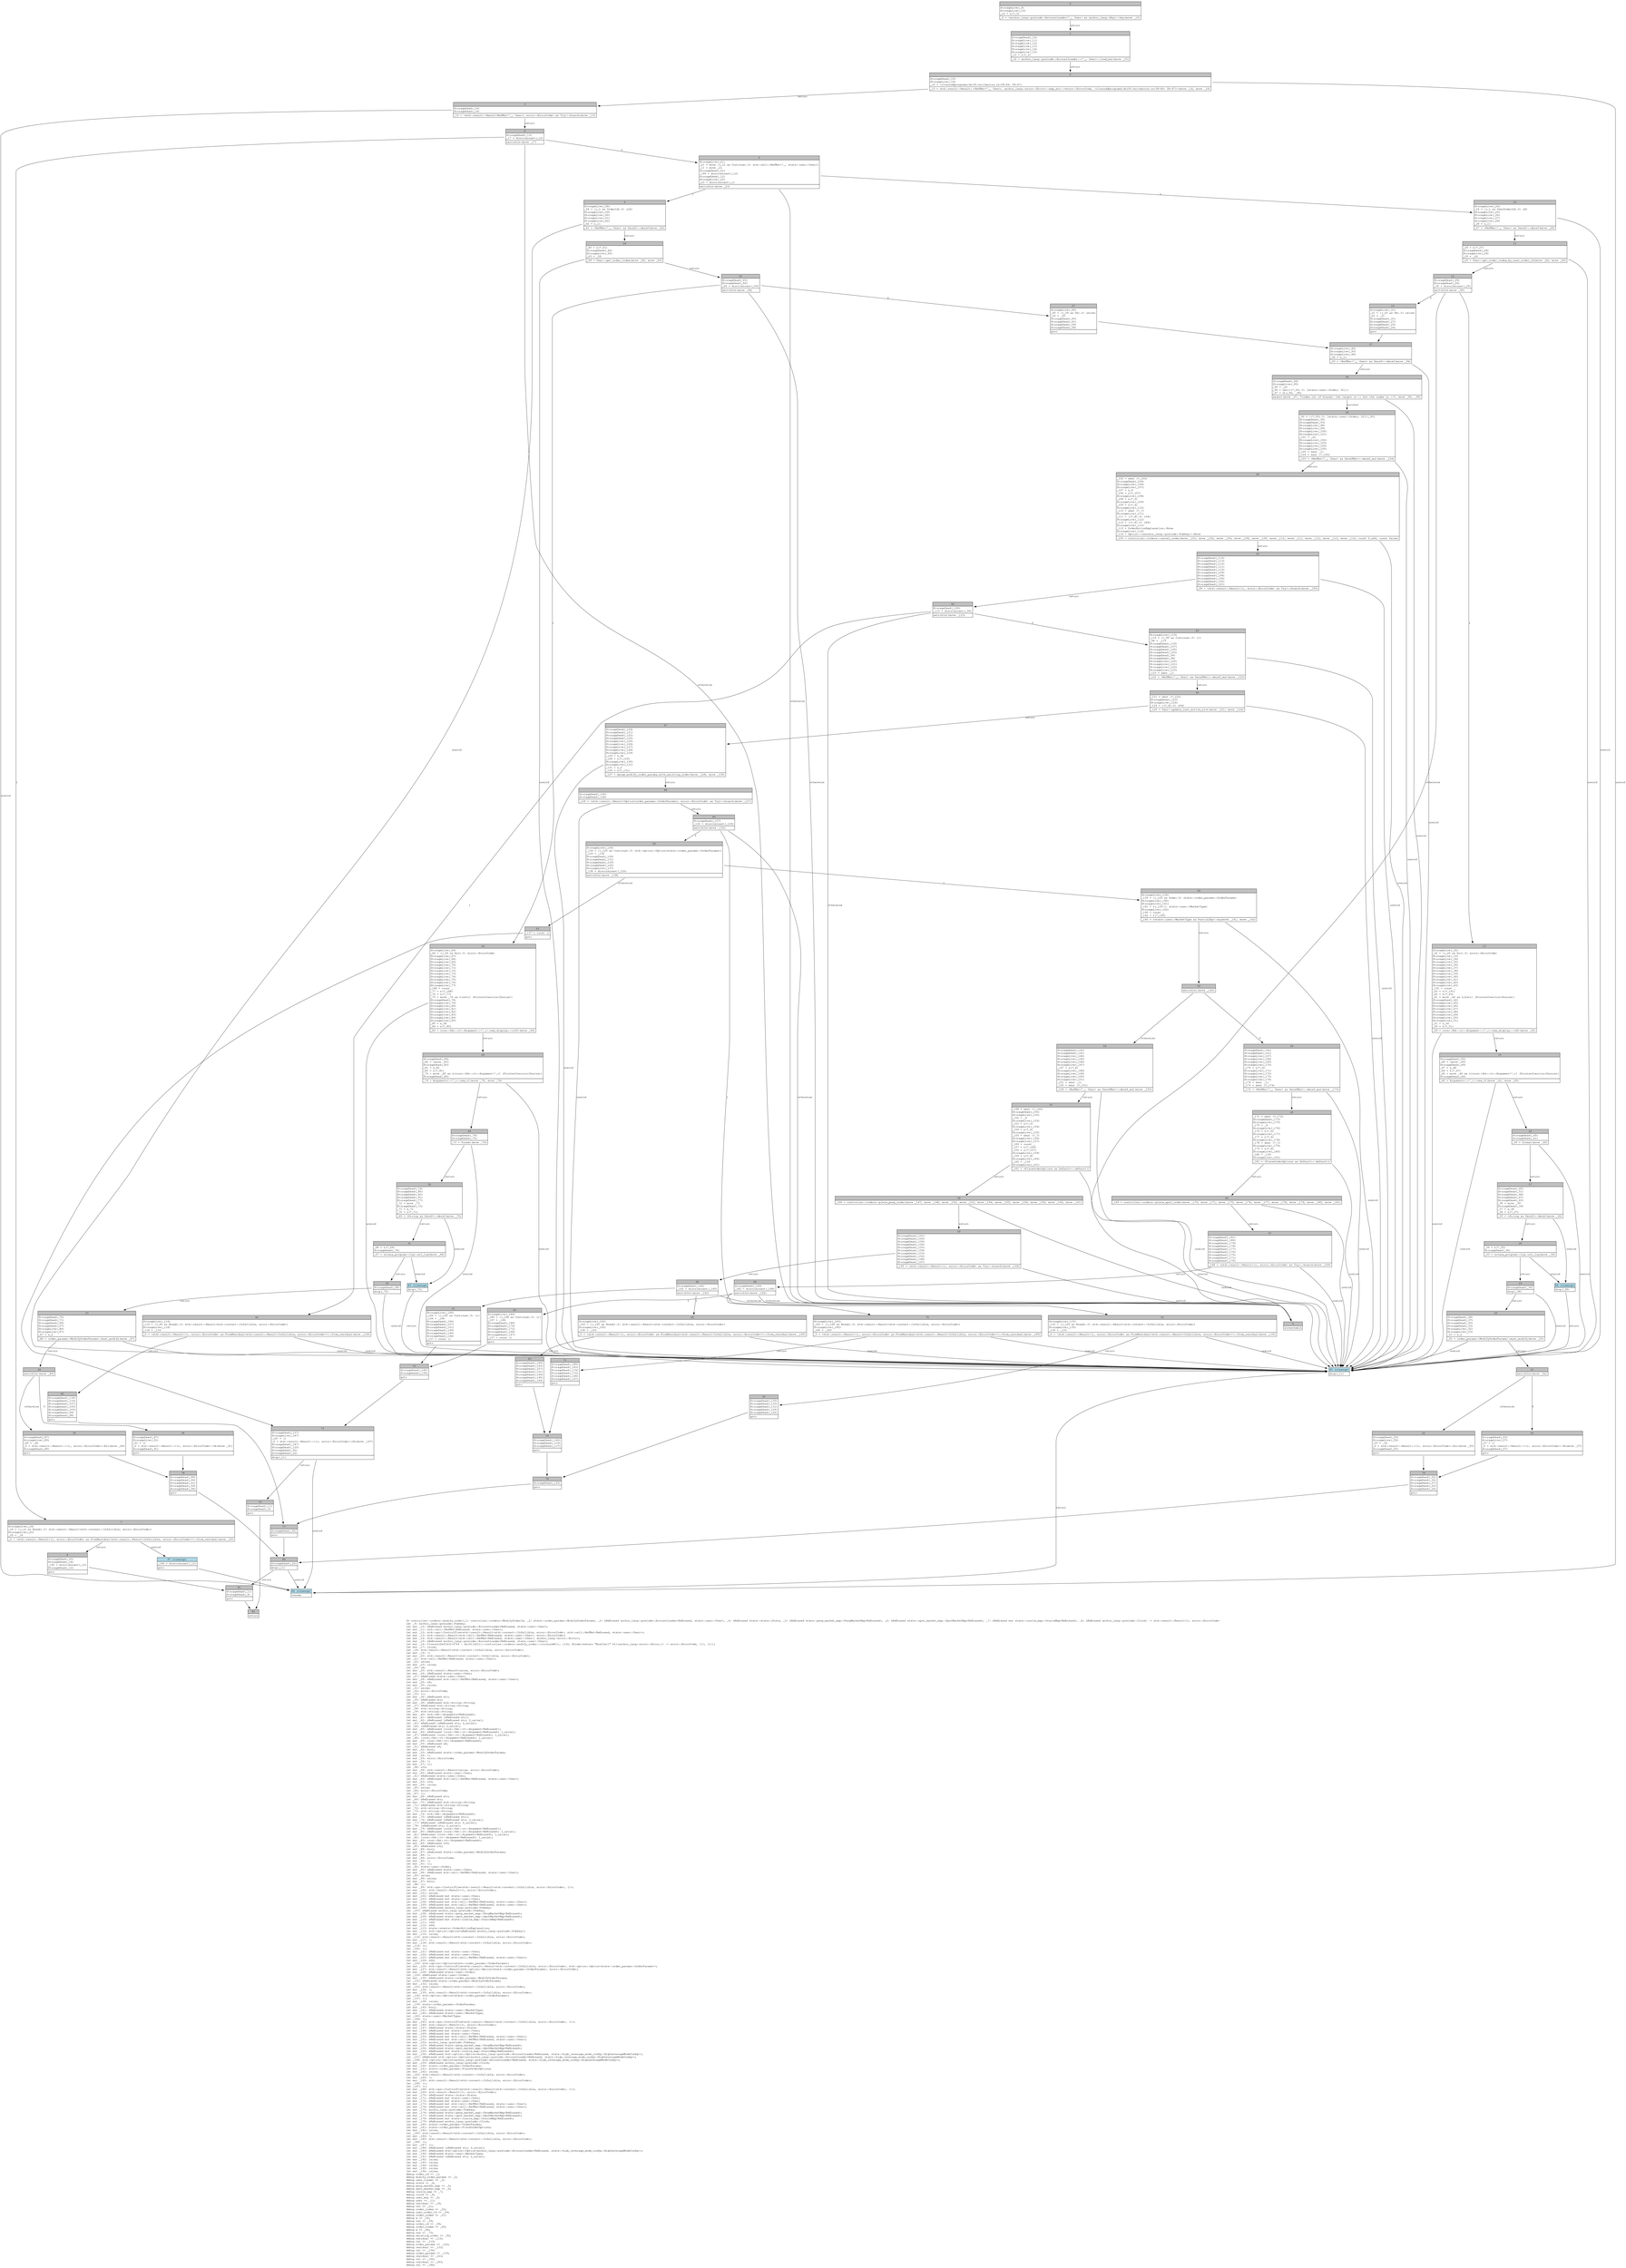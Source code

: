 digraph Mir_0_521 {
    graph [fontname="Courier, monospace"];
    node [fontname="Courier, monospace"];
    edge [fontname="Courier, monospace"];
    label=<fn controller::orders::modify_order(_1: controller::orders::ModifyOrderId, _2: state::order_params::ModifyOrderParams, _3: &amp;ReErased anchor_lang::prelude::AccountLoader&lt;ReErased, state::user::User&gt;, _4: &amp;ReErased state::state::State, _5: &amp;ReErased state::perp_market_map::PerpMarketMap&lt;ReErased&gt;, _6: &amp;ReErased state::spot_market_map::SpotMarketMap&lt;ReErased&gt;, _7: &amp;ReErased mut state::oracle_map::OracleMap&lt;ReErased&gt;, _8: &amp;ReErased anchor_lang::prelude::Clock) -&gt; std::result::Result&lt;(), error::ErrorCode&gt;<br align="left"/>let _9: anchor_lang::prelude::Pubkey;<br align="left"/>let mut _10: &amp;ReErased anchor_lang::prelude::AccountLoader&lt;ReErased, state::user::User&gt;;<br align="left"/>let mut _11: std::cell::RefMut&lt;ReErased, state::user::User&gt;;<br align="left"/>let mut _12: std::ops::ControlFlow&lt;std::result::Result&lt;std::convert::Infallible, error::ErrorCode&gt;, std::cell::RefMut&lt;ReErased, state::user::User&gt;&gt;;<br align="left"/>let mut _13: std::result::Result&lt;std::cell::RefMut&lt;ReErased, state::user::User&gt;, error::ErrorCode&gt;;<br align="left"/>let mut _14: std::result::Result&lt;std::cell::RefMut&lt;ReErased, state::user::User&gt;, anchor_lang::error::Error&gt;;<br align="left"/>let mut _15: &amp;ReErased anchor_lang::prelude::AccountLoader&lt;ReErased, state::user::User&gt;;<br align="left"/>let mut _16: Closure(DefId(0:4704 ~ drift[d311]::controller::orders::modify_order::{closure#0}), [i32, Binder(extern &quot;RustCall&quot; fn((anchor_lang::error::Error,)) -&gt; error::ErrorCode, []), ()]);<br align="left"/>let mut _17: isize;<br align="left"/>let _18: std::result::Result&lt;std::convert::Infallible, error::ErrorCode&gt;;<br align="left"/>let mut _19: !;<br align="left"/>let mut _20: std::result::Result&lt;std::convert::Infallible, error::ErrorCode&gt;;<br align="left"/>let _21: std::cell::RefMut&lt;ReErased, state::user::User&gt;;<br align="left"/>let _22: usize;<br align="left"/>let mut _23: isize;<br align="left"/>let _24: u8;<br align="left"/>let mut _25: std::result::Result&lt;usize, error::ErrorCode&gt;;<br align="left"/>let mut _26: &amp;ReErased state::user::User;<br align="left"/>let _27: &amp;ReErased state::user::User;<br align="left"/>let mut _28: &amp;ReErased std::cell::RefMut&lt;ReErased, state::user::User&gt;;<br align="left"/>let mut _29: u8;<br align="left"/>let mut _30: isize;<br align="left"/>let _31: usize;<br align="left"/>let _32: error::ErrorCode;<br align="left"/>let _33: ();<br align="left"/>let mut _34: &amp;ReErased str;<br align="left"/>let _35: &amp;ReErased str;<br align="left"/>let mut _36: &amp;ReErased std::string::String;<br align="left"/>let _37: &amp;ReErased std::string::String;<br align="left"/>let _38: std::string::String;<br align="left"/>let _39: std::string::String;<br align="left"/>let mut _40: std::fmt::Arguments&lt;ReErased&gt;;<br align="left"/>let mut _41: &amp;ReErased [&amp;ReErased str];<br align="left"/>let mut _42: &amp;ReErased [&amp;ReErased str; 2_usize];<br align="left"/>let _43: &amp;ReErased [&amp;ReErased str; 2_usize];<br align="left"/>let _44: [&amp;ReErased str; 2_usize];<br align="left"/>let mut _45: &amp;ReErased [core::fmt::rt::Argument&lt;ReErased&gt;];<br align="left"/>let mut _46: &amp;ReErased [core::fmt::rt::Argument&lt;ReErased&gt;; 1_usize];<br align="left"/>let _47: &amp;ReErased [core::fmt::rt::Argument&lt;ReErased&gt;; 1_usize];<br align="left"/>let _48: [core::fmt::rt::Argument&lt;ReErased&gt;; 1_usize];<br align="left"/>let mut _49: core::fmt::rt::Argument&lt;ReErased&gt;;<br align="left"/>let mut _50: &amp;ReErased u8;<br align="left"/>let _51: &amp;ReErased u8;<br align="left"/>let mut _52: bool;<br align="left"/>let mut _53: &amp;ReErased state::order_params::ModifyOrderParams;<br align="left"/>let mut _54: !;<br align="left"/>let mut _55: error::ErrorCode;<br align="left"/>let mut _56: !;<br align="left"/>let mut _57: ();<br align="left"/>let _58: u32;<br align="left"/>let mut _59: std::result::Result&lt;usize, error::ErrorCode&gt;;<br align="left"/>let mut _60: &amp;ReErased state::user::User;<br align="left"/>let _61: &amp;ReErased state::user::User;<br align="left"/>let mut _62: &amp;ReErased std::cell::RefMut&lt;ReErased, state::user::User&gt;;<br align="left"/>let mut _63: u32;<br align="left"/>let mut _64: isize;<br align="left"/>let _65: usize;<br align="left"/>let _66: error::ErrorCode;<br align="left"/>let _67: ();<br align="left"/>let mut _68: &amp;ReErased str;<br align="left"/>let _69: &amp;ReErased str;<br align="left"/>let mut _70: &amp;ReErased std::string::String;<br align="left"/>let _71: &amp;ReErased std::string::String;<br align="left"/>let _72: std::string::String;<br align="left"/>let _73: std::string::String;<br align="left"/>let mut _74: std::fmt::Arguments&lt;ReErased&gt;;<br align="left"/>let mut _75: &amp;ReErased [&amp;ReErased str];<br align="left"/>let mut _76: &amp;ReErased [&amp;ReErased str; 2_usize];<br align="left"/>let _77: &amp;ReErased [&amp;ReErased str; 2_usize];<br align="left"/>let _78: [&amp;ReErased str; 2_usize];<br align="left"/>let mut _79: &amp;ReErased [core::fmt::rt::Argument&lt;ReErased&gt;];<br align="left"/>let mut _80: &amp;ReErased [core::fmt::rt::Argument&lt;ReErased&gt;; 1_usize];<br align="left"/>let _81: &amp;ReErased [core::fmt::rt::Argument&lt;ReErased&gt;; 1_usize];<br align="left"/>let _82: [core::fmt::rt::Argument&lt;ReErased&gt;; 1_usize];<br align="left"/>let mut _83: core::fmt::rt::Argument&lt;ReErased&gt;;<br align="left"/>let mut _84: &amp;ReErased u32;<br align="left"/>let _85: &amp;ReErased u32;<br align="left"/>let mut _86: bool;<br align="left"/>let mut _87: &amp;ReErased state::order_params::ModifyOrderParams;<br align="left"/>let mut _88: !;<br align="left"/>let mut _89: error::ErrorCode;<br align="left"/>let mut _90: !;<br align="left"/>let mut _91: ();<br align="left"/>let _92: state::user::Order;<br align="left"/>let mut _93: &amp;ReErased state::user::User;<br align="left"/>let mut _94: &amp;ReErased std::cell::RefMut&lt;ReErased, state::user::User&gt;;<br align="left"/>let _95: usize;<br align="left"/>let mut _96: usize;<br align="left"/>let mut _97: bool;<br align="left"/>let _98: ();<br align="left"/>let mut _99: std::ops::ControlFlow&lt;std::result::Result&lt;std::convert::Infallible, error::ErrorCode&gt;, ()&gt;;<br align="left"/>let mut _100: std::result::Result&lt;(), error::ErrorCode&gt;;<br align="left"/>let mut _101: usize;<br align="left"/>let mut _102: &amp;ReErased mut state::user::User;<br align="left"/>let mut _103: &amp;ReErased mut state::user::User;<br align="left"/>let mut _104: &amp;ReErased mut std::cell::RefMut&lt;ReErased, state::user::User&gt;;<br align="left"/>let mut _105: &amp;ReErased mut std::cell::RefMut&lt;ReErased, state::user::User&gt;;<br align="left"/>let mut _106: &amp;ReErased anchor_lang::prelude::Pubkey;<br align="left"/>let _107: &amp;ReErased anchor_lang::prelude::Pubkey;<br align="left"/>let mut _108: &amp;ReErased state::perp_market_map::PerpMarketMap&lt;ReErased&gt;;<br align="left"/>let mut _109: &amp;ReErased state::spot_market_map::SpotMarketMap&lt;ReErased&gt;;<br align="left"/>let mut _110: &amp;ReErased mut state::oracle_map::OracleMap&lt;ReErased&gt;;<br align="left"/>let mut _111: i64;<br align="left"/>let mut _112: u64;<br align="left"/>let mut _113: state::events::OrderActionExplanation;<br align="left"/>let mut _114: std::option::Option&lt;&amp;ReErased anchor_lang::prelude::Pubkey&gt;;<br align="left"/>let mut _115: isize;<br align="left"/>let _116: std::result::Result&lt;std::convert::Infallible, error::ErrorCode&gt;;<br align="left"/>let mut _117: !;<br align="left"/>let mut _118: std::result::Result&lt;std::convert::Infallible, error::ErrorCode&gt;;<br align="left"/>let _119: ();<br align="left"/>let _120: ();<br align="left"/>let mut _121: &amp;ReErased mut state::user::User;<br align="left"/>let mut _122: &amp;ReErased mut state::user::User;<br align="left"/>let mut _123: &amp;ReErased mut std::cell::RefMut&lt;ReErased, state::user::User&gt;;<br align="left"/>let mut _124: u64;<br align="left"/>let _125: std::option::Option&lt;state::order_params::OrderParams&gt;;<br align="left"/>let mut _126: std::ops::ControlFlow&lt;std::result::Result&lt;std::convert::Infallible, error::ErrorCode&gt;, std::option::Option&lt;state::order_params::OrderParams&gt;&gt;;<br align="left"/>let mut _127: std::result::Result&lt;std::option::Option&lt;state::order_params::OrderParams&gt;, error::ErrorCode&gt;;<br align="left"/>let mut _128: &amp;ReErased state::user::Order;<br align="left"/>let _129: &amp;ReErased state::user::Order;<br align="left"/>let mut _130: &amp;ReErased state::order_params::ModifyOrderParams;<br align="left"/>let _131: &amp;ReErased state::order_params::ModifyOrderParams;<br align="left"/>let mut _132: isize;<br align="left"/>let _133: std::result::Result&lt;std::convert::Infallible, error::ErrorCode&gt;;<br align="left"/>let mut _134: !;<br align="left"/>let mut _135: std::result::Result&lt;std::convert::Infallible, error::ErrorCode&gt;;<br align="left"/>let _136: std::option::Option&lt;state::order_params::OrderParams&gt;;<br align="left"/>let _137: ();<br align="left"/>let mut _138: isize;<br align="left"/>let _139: state::order_params::OrderParams;<br align="left"/>let mut _140: bool;<br align="left"/>let mut _141: &amp;ReErased state::user::MarketType;<br align="left"/>let mut _142: &amp;ReErased state::user::MarketType;<br align="left"/>let _143: state::user::MarketType;<br align="left"/>let _144: ();<br align="left"/>let mut _145: std::ops::ControlFlow&lt;std::result::Result&lt;std::convert::Infallible, error::ErrorCode&gt;, ()&gt;;<br align="left"/>let mut _146: std::result::Result&lt;(), error::ErrorCode&gt;;<br align="left"/>let mut _147: &amp;ReErased state::state::State;<br align="left"/>let mut _148: &amp;ReErased mut state::user::User;<br align="left"/>let mut _149: &amp;ReErased mut state::user::User;<br align="left"/>let mut _150: &amp;ReErased mut std::cell::RefMut&lt;ReErased, state::user::User&gt;;<br align="left"/>let mut _151: &amp;ReErased mut std::cell::RefMut&lt;ReErased, state::user::User&gt;;<br align="left"/>let mut _152: anchor_lang::prelude::Pubkey;<br align="left"/>let mut _153: &amp;ReErased state::perp_market_map::PerpMarketMap&lt;ReErased&gt;;<br align="left"/>let mut _154: &amp;ReErased state::spot_market_map::SpotMarketMap&lt;ReErased&gt;;<br align="left"/>let mut _155: &amp;ReErased mut state::oracle_map::OracleMap&lt;ReErased&gt;;<br align="left"/>let mut _156: &amp;ReErased std::option::Option&lt;anchor_lang::prelude::AccountLoader&lt;ReErased, state::high_leverage_mode_config::HighLeverageModeConfig&gt;&gt;;<br align="left"/>let _157: &amp;ReErased std::option::Option&lt;anchor_lang::prelude::AccountLoader&lt;ReErased, state::high_leverage_mode_config::HighLeverageModeConfig&gt;&gt;;<br align="left"/>let _158: std::option::Option&lt;anchor_lang::prelude::AccountLoader&lt;ReErased, state::high_leverage_mode_config::HighLeverageModeConfig&gt;&gt;;<br align="left"/>let mut _159: &amp;ReErased anchor_lang::prelude::Clock;<br align="left"/>let mut _160: state::order_params::OrderParams;<br align="left"/>let mut _161: state::order_params::PlaceOrderOptions;<br align="left"/>let mut _162: isize;<br align="left"/>let _163: std::result::Result&lt;std::convert::Infallible, error::ErrorCode&gt;;<br align="left"/>let mut _164: !;<br align="left"/>let mut _165: std::result::Result&lt;std::convert::Infallible, error::ErrorCode&gt;;<br align="left"/>let _166: ();<br align="left"/>let _167: ();<br align="left"/>let mut _168: std::ops::ControlFlow&lt;std::result::Result&lt;std::convert::Infallible, error::ErrorCode&gt;, ()&gt;;<br align="left"/>let mut _169: std::result::Result&lt;(), error::ErrorCode&gt;;<br align="left"/>let mut _170: &amp;ReErased state::state::State;<br align="left"/>let mut _171: &amp;ReErased mut state::user::User;<br align="left"/>let mut _172: &amp;ReErased mut state::user::User;<br align="left"/>let mut _173: &amp;ReErased mut std::cell::RefMut&lt;ReErased, state::user::User&gt;;<br align="left"/>let mut _174: &amp;ReErased mut std::cell::RefMut&lt;ReErased, state::user::User&gt;;<br align="left"/>let mut _175: anchor_lang::prelude::Pubkey;<br align="left"/>let mut _176: &amp;ReErased state::perp_market_map::PerpMarketMap&lt;ReErased&gt;;<br align="left"/>let mut _177: &amp;ReErased state::spot_market_map::SpotMarketMap&lt;ReErased&gt;;<br align="left"/>let mut _178: &amp;ReErased mut state::oracle_map::OracleMap&lt;ReErased&gt;;<br align="left"/>let mut _179: &amp;ReErased anchor_lang::prelude::Clock;<br align="left"/>let mut _180: state::order_params::OrderParams;<br align="left"/>let mut _181: state::order_params::PlaceOrderOptions;<br align="left"/>let mut _182: isize;<br align="left"/>let _183: std::result::Result&lt;std::convert::Infallible, error::ErrorCode&gt;;<br align="left"/>let mut _184: !;<br align="left"/>let mut _185: std::result::Result&lt;std::convert::Infallible, error::ErrorCode&gt;;<br align="left"/>let _186: ();<br align="left"/>let mut _187: ();<br align="left"/>let mut _188: &amp;ReErased [&amp;ReErased str; 2_usize];<br align="left"/>let mut _189: &amp;ReErased std::option::Option&lt;anchor_lang::prelude::AccountLoader&lt;ReErased, state::high_leverage_mode_config::HighLeverageModeConfig&gt;&gt;;<br align="left"/>let mut _190: &amp;ReErased state::user::MarketType;<br align="left"/>let mut _191: &amp;ReErased [&amp;ReErased str; 2_usize];<br align="left"/>let mut _192: isize;<br align="left"/>let mut _193: isize;<br align="left"/>let mut _194: isize;<br align="left"/>let mut _195: isize;<br align="left"/>let mut _196: isize;<br align="left"/>debug order_id =&gt; _1;<br align="left"/>debug modify_order_params =&gt; _2;<br align="left"/>debug user_loader =&gt; _3;<br align="left"/>debug state =&gt; _4;<br align="left"/>debug perp_market_map =&gt; _5;<br align="left"/>debug spot_market_map =&gt; _6;<br align="left"/>debug oracle_map =&gt; _7;<br align="left"/>debug clock =&gt; _8;<br align="left"/>debug user_key =&gt; _9;<br align="left"/>debug user =&gt; _11;<br align="left"/>debug residual =&gt; _18;<br align="left"/>debug val =&gt; _21;<br align="left"/>debug order_index =&gt; _22;<br align="left"/>debug user_order_id =&gt; _24;<br align="left"/>debug order_index =&gt; _31;<br align="left"/>debug e =&gt; _32;<br align="left"/>debug res =&gt; _39;<br align="left"/>debug order_id =&gt; _58;<br align="left"/>debug order_index =&gt; _65;<br align="left"/>debug e =&gt; _66;<br align="left"/>debug res =&gt; _73;<br align="left"/>debug existing_order =&gt; _92;<br align="left"/>debug residual =&gt; _116;<br align="left"/>debug val =&gt; _119;<br align="left"/>debug order_params =&gt; _125;<br align="left"/>debug residual =&gt; _133;<br align="left"/>debug val =&gt; _136;<br align="left"/>debug order_params =&gt; _139;<br align="left"/>debug residual =&gt; _163;<br align="left"/>debug val =&gt; _166;<br align="left"/>debug residual =&gt; _183;<br align="left"/>debug val =&gt; _186;<br align="left"/>>;
    bb0__0_521 [shape="none", label=<<table border="0" cellborder="1" cellspacing="0"><tr><td bgcolor="gray" align="center" colspan="1">0</td></tr><tr><td align="left" balign="left">StorageLive(_9)<br/>StorageLive(_10)<br/>_10 = &amp;(*_3)<br/></td></tr><tr><td align="left">_9 = &lt;anchor_lang::prelude::AccountLoader&lt;'_, User&gt; as anchor_lang::Key&gt;::key(move _10)</td></tr></table>>];
    bb1__0_521 [shape="none", label=<<table border="0" cellborder="1" cellspacing="0"><tr><td bgcolor="gray" align="center" colspan="1">1</td></tr><tr><td align="left" balign="left">StorageDead(_10)<br/>StorageLive(_11)<br/>StorageLive(_12)<br/>StorageLive(_13)<br/>StorageLive(_14)<br/>StorageLive(_15)<br/>_15 = &amp;(*_3)<br/></td></tr><tr><td align="left">_14 = anchor_lang::prelude::AccountLoader::&lt;'_, User&gt;::load_mut(move _15)</td></tr></table>>];
    bb2__0_521 [shape="none", label=<<table border="0" cellborder="1" cellspacing="0"><tr><td bgcolor="gray" align="center" colspan="1">2</td></tr><tr><td align="left" balign="left">StorageDead(_15)<br/>StorageLive(_16)<br/>_16 = {closure@programs/drift/src/macros.rs:58:44: 58:47}<br/></td></tr><tr><td align="left">_13 = std::result::Result::&lt;RefMut&lt;'_, User&gt;, anchor_lang::error::Error&gt;::map_err::&lt;error::ErrorCode, {closure@programs/drift/src/macros.rs:58:44: 58:47}&gt;(move _14, move _16)</td></tr></table>>];
    bb3__0_521 [shape="none", label=<<table border="0" cellborder="1" cellspacing="0"><tr><td bgcolor="gray" align="center" colspan="1">3</td></tr><tr><td align="left" balign="left">StorageDead(_16)<br/>StorageDead(_14)<br/></td></tr><tr><td align="left">_12 = &lt;std::result::Result&lt;RefMut&lt;'_, User&gt;, error::ErrorCode&gt; as Try&gt;::branch(move _13)</td></tr></table>>];
    bb4__0_521 [shape="none", label=<<table border="0" cellborder="1" cellspacing="0"><tr><td bgcolor="gray" align="center" colspan="1">4</td></tr><tr><td align="left" balign="left">StorageDead(_13)<br/>_17 = discriminant(_12)<br/></td></tr><tr><td align="left">switchInt(move _17)</td></tr></table>>];
    bb5__0_521 [shape="none", label=<<table border="0" cellborder="1" cellspacing="0"><tr><td bgcolor="gray" align="center" colspan="1">5</td></tr><tr><td align="left" balign="left">StorageLive(_21)<br/>_21 = move ((_12 as Continue).0: std::cell::RefMut&lt;'_, state::user::User&gt;)<br/>_11 = move _21<br/>StorageDead(_21)<br/>_194 = discriminant(_12)<br/>StorageDead(_12)<br/>StorageLive(_22)<br/>_23 = discriminant(_1)<br/></td></tr><tr><td align="left">switchInt(move _23)</td></tr></table>>];
    bb6__0_521 [shape="none", label=<<table border="0" cellborder="1" cellspacing="0"><tr><td bgcolor="gray" align="center" colspan="1">6</td></tr><tr><td align="left">unreachable</td></tr></table>>];
    bb7__0_521 [shape="none", label=<<table border="0" cellborder="1" cellspacing="0"><tr><td bgcolor="gray" align="center" colspan="1">7</td></tr><tr><td align="left" balign="left">StorageLive(_18)<br/>_18 = ((_12 as Break).0: std::result::Result&lt;std::convert::Infallible, error::ErrorCode&gt;)<br/>StorageLive(_20)<br/>_20 = _18<br/></td></tr><tr><td align="left">_0 = &lt;std::result::Result&lt;(), error::ErrorCode&gt; as FromResidual&lt;std::result::Result&lt;Infallible, error::ErrorCode&gt;&gt;&gt;::from_residual(move _20)</td></tr></table>>];
    bb8__0_521 [shape="none", label=<<table border="0" cellborder="1" cellspacing="0"><tr><td bgcolor="gray" align="center" colspan="1">8</td></tr><tr><td align="left" balign="left">StorageDead(_20)<br/>StorageDead(_18)<br/>_192 = discriminant(_12)<br/>StorageDead(_12)<br/></td></tr><tr><td align="left">goto</td></tr></table>>];
    bb9__0_521 [shape="none", label=<<table border="0" cellborder="1" cellspacing="0"><tr><td bgcolor="gray" align="center" colspan="1">9</td></tr><tr><td align="left" balign="left">StorageLive(_58)<br/>_58 = ((_1 as OrderId).0: u32)<br/>StorageLive(_59)<br/>StorageLive(_60)<br/>StorageLive(_61)<br/>StorageLive(_62)<br/>_62 = &amp;_11<br/></td></tr><tr><td align="left">_61 = &lt;RefMut&lt;'_, User&gt; as Deref&gt;::deref(move _62)</td></tr></table>>];
    bb10__0_521 [shape="none", label=<<table border="0" cellborder="1" cellspacing="0"><tr><td bgcolor="gray" align="center" colspan="1">10</td></tr><tr><td align="left" balign="left">StorageLive(_24)<br/>_24 = ((_1 as UserOrderId).0: u8)<br/>StorageLive(_25)<br/>StorageLive(_26)<br/>StorageLive(_27)<br/>StorageLive(_28)<br/>_28 = &amp;_11<br/></td></tr><tr><td align="left">_27 = &lt;RefMut&lt;'_, User&gt; as Deref&gt;::deref(move _28)</td></tr></table>>];
    bb11__0_521 [shape="none", label=<<table border="0" cellborder="1" cellspacing="0"><tr><td bgcolor="gray" align="center" colspan="1">11</td></tr><tr><td align="left" balign="left">_26 = &amp;(*_27)<br/>StorageDead(_28)<br/>StorageLive(_29)<br/>_29 = _24<br/></td></tr><tr><td align="left">_25 = User::get_order_index_by_user_order_id(move _26, move _29)</td></tr></table>>];
    bb12__0_521 [shape="none", label=<<table border="0" cellborder="1" cellspacing="0"><tr><td bgcolor="gray" align="center" colspan="1">12</td></tr><tr><td align="left" balign="left">StorageDead(_29)<br/>StorageDead(_26)<br/>_30 = discriminant(_25)<br/></td></tr><tr><td align="left">switchInt(move _30)</td></tr></table>>];
    bb13__0_521 [shape="none", label=<<table border="0" cellborder="1" cellspacing="0"><tr><td bgcolor="gray" align="center" colspan="1">13</td></tr><tr><td align="left" balign="left">StorageLive(_32)<br/>_32 = ((_25 as Err).0: error::ErrorCode)<br/>StorageLive(_33)<br/>StorageLive(_34)<br/>StorageLive(_35)<br/>StorageLive(_36)<br/>StorageLive(_37)<br/>StorageLive(_38)<br/>StorageLive(_39)<br/>StorageLive(_40)<br/>StorageLive(_41)<br/>StorageLive(_42)<br/>StorageLive(_43)<br/>_191 = const _<br/>_43 = &amp;(*_191)<br/>_42 = &amp;(*_43)<br/>_41 = move _42 as &amp;[&amp;str] (PointerCoercion(Unsize))<br/>StorageDead(_42)<br/>StorageLive(_45)<br/>StorageLive(_46)<br/>StorageLive(_47)<br/>StorageLive(_48)<br/>StorageLive(_49)<br/>StorageLive(_50)<br/>StorageLive(_51)<br/>_51 = &amp;_24<br/>_50 = &amp;(*_51)<br/></td></tr><tr><td align="left">_49 = core::fmt::rt::Argument::&lt;'_&gt;::new_display::&lt;u8&gt;(move _50)</td></tr></table>>];
    bb14__0_521 [shape="none", label=<<table border="0" cellborder="1" cellspacing="0"><tr><td bgcolor="gray" align="center" colspan="1">14</td></tr><tr><td align="left" balign="left">StorageLive(_31)<br/>_31 = ((_25 as Ok).0: usize)<br/>_22 = _31<br/>StorageDead(_31)<br/>StorageDead(_27)<br/>StorageDead(_25)<br/>StorageDead(_24)<br/></td></tr><tr><td align="left">goto</td></tr></table>>];
    bb15__0_521 [shape="none", label=<<table border="0" cellborder="1" cellspacing="0"><tr><td bgcolor="gray" align="center" colspan="1">15</td></tr><tr><td align="left" balign="left">StorageDead(_50)<br/>_48 = [move _49]<br/>StorageDead(_49)<br/>_47 = &amp;_48<br/>_46 = &amp;(*_47)<br/>_45 = move _46 as &amp;[core::fmt::rt::Argument&lt;'_&gt;] (PointerCoercion(Unsize))<br/>StorageDead(_46)<br/></td></tr><tr><td align="left">_40 = Arguments::&lt;'_&gt;::new_v1(move _41, move _45)</td></tr></table>>];
    bb16__0_521 [shape="none", label=<<table border="0" cellborder="1" cellspacing="0"><tr><td bgcolor="gray" align="center" colspan="1">16</td></tr><tr><td align="left" balign="left">StorageDead(_45)<br/>StorageDead(_41)<br/></td></tr><tr><td align="left">_39 = format(move _40)</td></tr></table>>];
    bb17__0_521 [shape="none", label=<<table border="0" cellborder="1" cellspacing="0"><tr><td bgcolor="gray" align="center" colspan="1">17</td></tr><tr><td align="left" balign="left">StorageDead(_40)<br/>StorageDead(_51)<br/>StorageDead(_48)<br/>StorageDead(_47)<br/>StorageDead(_43)<br/>_38 = move _39<br/>StorageDead(_39)<br/>_37 = &amp;_38<br/>_36 = &amp;(*_37)<br/></td></tr><tr><td align="left">_35 = &lt;String as Deref&gt;::deref(move _36)</td></tr></table>>];
    bb18__0_521 [shape="none", label=<<table border="0" cellborder="1" cellspacing="0"><tr><td bgcolor="gray" align="center" colspan="1">18</td></tr><tr><td align="left" balign="left">_34 = &amp;(*_35)<br/>StorageDead(_36)<br/></td></tr><tr><td align="left">_33 = solana_program::log::sol_log(move _34)</td></tr></table>>];
    bb19__0_521 [shape="none", label=<<table border="0" cellborder="1" cellspacing="0"><tr><td bgcolor="gray" align="center" colspan="1">19</td></tr><tr><td align="left" balign="left">StorageDead(_34)<br/></td></tr><tr><td align="left">drop(_38)</td></tr></table>>];
    bb20__0_521 [shape="none", label=<<table border="0" cellborder="1" cellspacing="0"><tr><td bgcolor="gray" align="center" colspan="1">20</td></tr><tr><td align="left" balign="left">StorageDead(_38)<br/>StorageDead(_37)<br/>StorageDead(_35)<br/>StorageDead(_33)<br/>StorageLive(_52)<br/>StorageLive(_53)<br/>_53 = &amp;_2<br/></td></tr><tr><td align="left">_52 = order_params::ModifyOrderParams::must_modify(move _53)</td></tr></table>>];
    bb21__0_521 [shape="none", label=<<table border="0" cellborder="1" cellspacing="0"><tr><td bgcolor="gray" align="center" colspan="1">21</td></tr><tr><td align="left">switchInt(move _52)</td></tr></table>>];
    bb22__0_521 [shape="none", label=<<table border="0" cellborder="1" cellspacing="0"><tr><td bgcolor="gray" align="center" colspan="1">22</td></tr><tr><td align="left" balign="left">StorageDead(_53)<br/>StorageLive(_55)<br/>_55 = _32<br/>_0 = std::result::Result::&lt;(), error::ErrorCode&gt;::Err(move _55)<br/>StorageDead(_55)<br/></td></tr><tr><td align="left">goto</td></tr></table>>];
    bb23__0_521 [shape="none", label=<<table border="0" cellborder="1" cellspacing="0"><tr><td bgcolor="gray" align="center" colspan="1">23</td></tr><tr><td align="left" balign="left">StorageDead(_53)<br/>StorageLive(_57)<br/>_57 = ()<br/>_0 = std::result::Result::&lt;(), error::ErrorCode&gt;::Ok(move _57)<br/>StorageDead(_57)<br/></td></tr><tr><td align="left">goto</td></tr></table>>];
    bb24__0_521 [shape="none", label=<<table border="0" cellborder="1" cellspacing="0"><tr><td bgcolor="gray" align="center" colspan="1">24</td></tr><tr><td align="left" balign="left">_60 = &amp;(*_61)<br/>StorageDead(_62)<br/>StorageLive(_63)<br/>_63 = _58<br/></td></tr><tr><td align="left">_59 = User::get_order_index(move _60, move _63)</td></tr></table>>];
    bb25__0_521 [shape="none", label=<<table border="0" cellborder="1" cellspacing="0"><tr><td bgcolor="gray" align="center" colspan="1">25</td></tr><tr><td align="left" balign="left">StorageDead(_63)<br/>StorageDead(_60)<br/>_64 = discriminant(_59)<br/></td></tr><tr><td align="left">switchInt(move _64)</td></tr></table>>];
    bb26__0_521 [shape="none", label=<<table border="0" cellborder="1" cellspacing="0"><tr><td bgcolor="gray" align="center" colspan="1">26</td></tr><tr><td align="left" balign="left">StorageLive(_66)<br/>_66 = ((_59 as Err).0: error::ErrorCode)<br/>StorageLive(_67)<br/>StorageLive(_68)<br/>StorageLive(_69)<br/>StorageLive(_70)<br/>StorageLive(_71)<br/>StorageLive(_72)<br/>StorageLive(_73)<br/>StorageLive(_74)<br/>StorageLive(_75)<br/>StorageLive(_76)<br/>StorageLive(_77)<br/>_188 = const _<br/>_77 = &amp;(*_188)<br/>_76 = &amp;(*_77)<br/>_75 = move _76 as &amp;[&amp;str] (PointerCoercion(Unsize))<br/>StorageDead(_76)<br/>StorageLive(_79)<br/>StorageLive(_80)<br/>StorageLive(_81)<br/>StorageLive(_82)<br/>StorageLive(_83)<br/>StorageLive(_84)<br/>StorageLive(_85)<br/>_85 = &amp;_58<br/>_84 = &amp;(*_85)<br/></td></tr><tr><td align="left">_83 = core::fmt::rt::Argument::&lt;'_&gt;::new_display::&lt;u32&gt;(move _84)</td></tr></table>>];
    bb27__0_521 [shape="none", label=<<table border="0" cellborder="1" cellspacing="0"><tr><td bgcolor="gray" align="center" colspan="1">27</td></tr><tr><td align="left" balign="left">StorageLive(_65)<br/>_65 = ((_59 as Ok).0: usize)<br/>_22 = _65<br/>StorageDead(_65)<br/>StorageDead(_61)<br/>StorageDead(_59)<br/>StorageDead(_58)<br/></td></tr><tr><td align="left">goto</td></tr></table>>];
    bb28__0_521 [shape="none", label=<<table border="0" cellborder="1" cellspacing="0"><tr><td bgcolor="gray" align="center" colspan="1">28</td></tr><tr><td align="left" balign="left">StorageDead(_84)<br/>_82 = [move _83]<br/>StorageDead(_83)<br/>_81 = &amp;_82<br/>_80 = &amp;(*_81)<br/>_79 = move _80 as &amp;[core::fmt::rt::Argument&lt;'_&gt;] (PointerCoercion(Unsize))<br/>StorageDead(_80)<br/></td></tr><tr><td align="left">_74 = Arguments::&lt;'_&gt;::new_v1(move _75, move _79)</td></tr></table>>];
    bb29__0_521 [shape="none", label=<<table border="0" cellborder="1" cellspacing="0"><tr><td bgcolor="gray" align="center" colspan="1">29</td></tr><tr><td align="left" balign="left">StorageDead(_79)<br/>StorageDead(_75)<br/></td></tr><tr><td align="left">_73 = format(move _74)</td></tr></table>>];
    bb30__0_521 [shape="none", label=<<table border="0" cellborder="1" cellspacing="0"><tr><td bgcolor="gray" align="center" colspan="1">30</td></tr><tr><td align="left" balign="left">StorageDead(_74)<br/>StorageDead(_85)<br/>StorageDead(_82)<br/>StorageDead(_81)<br/>StorageDead(_77)<br/>_72 = move _73<br/>StorageDead(_73)<br/>_71 = &amp;_72<br/>_70 = &amp;(*_71)<br/></td></tr><tr><td align="left">_69 = &lt;String as Deref&gt;::deref(move _70)</td></tr></table>>];
    bb31__0_521 [shape="none", label=<<table border="0" cellborder="1" cellspacing="0"><tr><td bgcolor="gray" align="center" colspan="1">31</td></tr><tr><td align="left" balign="left">_68 = &amp;(*_69)<br/>StorageDead(_70)<br/></td></tr><tr><td align="left">_67 = solana_program::log::sol_log(move _68)</td></tr></table>>];
    bb32__0_521 [shape="none", label=<<table border="0" cellborder="1" cellspacing="0"><tr><td bgcolor="gray" align="center" colspan="1">32</td></tr><tr><td align="left" balign="left">StorageDead(_68)<br/></td></tr><tr><td align="left">drop(_72)</td></tr></table>>];
    bb33__0_521 [shape="none", label=<<table border="0" cellborder="1" cellspacing="0"><tr><td bgcolor="gray" align="center" colspan="1">33</td></tr><tr><td align="left" balign="left">StorageDead(_72)<br/>StorageDead(_71)<br/>StorageDead(_69)<br/>StorageDead(_67)<br/>StorageLive(_86)<br/>StorageLive(_87)<br/>_87 = &amp;_2<br/></td></tr><tr><td align="left">_86 = order_params::ModifyOrderParams::must_modify(move _87)</td></tr></table>>];
    bb34__0_521 [shape="none", label=<<table border="0" cellborder="1" cellspacing="0"><tr><td bgcolor="gray" align="center" colspan="1">34</td></tr><tr><td align="left">switchInt(move _86)</td></tr></table>>];
    bb35__0_521 [shape="none", label=<<table border="0" cellborder="1" cellspacing="0"><tr><td bgcolor="gray" align="center" colspan="1">35</td></tr><tr><td align="left" balign="left">StorageDead(_87)<br/>StorageLive(_89)<br/>_89 = _66<br/>_0 = std::result::Result::&lt;(), error::ErrorCode&gt;::Err(move _89)<br/>StorageDead(_89)<br/></td></tr><tr><td align="left">goto</td></tr></table>>];
    bb36__0_521 [shape="none", label=<<table border="0" cellborder="1" cellspacing="0"><tr><td bgcolor="gray" align="center" colspan="1">36</td></tr><tr><td align="left" balign="left">StorageDead(_87)<br/>StorageLive(_91)<br/>_91 = ()<br/>_0 = std::result::Result::&lt;(), error::ErrorCode&gt;::Ok(move _91)<br/>StorageDead(_91)<br/></td></tr><tr><td align="left">goto</td></tr></table>>];
    bb37__0_521 [shape="none", label=<<table border="0" cellborder="1" cellspacing="0"><tr><td bgcolor="gray" align="center" colspan="1">37</td></tr><tr><td align="left" balign="left">StorageLive(_92)<br/>StorageLive(_93)<br/>StorageLive(_94)<br/>_94 = &amp;_11<br/></td></tr><tr><td align="left">_93 = &lt;RefMut&lt;'_, User&gt; as Deref&gt;::deref(move _94)</td></tr></table>>];
    bb38__0_521 [shape="none", label=<<table border="0" cellborder="1" cellspacing="0"><tr><td bgcolor="gray" align="center" colspan="1">38</td></tr><tr><td align="left" balign="left">StorageDead(_94)<br/>StorageLive(_95)<br/>_95 = _22<br/>_96 = Len(((*_93).5: [state::user::Order; 32]))<br/>_97 = Lt(_95, _96)<br/></td></tr><tr><td align="left">assert(move _97, &quot;index out of bounds: the length is {} but the index is {}&quot;, move _96, _95)</td></tr></table>>];
    bb39__0_521 [shape="none", label=<<table border="0" cellborder="1" cellspacing="0"><tr><td bgcolor="gray" align="center" colspan="1">39</td></tr><tr><td align="left" balign="left">_92 = ((*_93).5: [state::user::Order; 32])[_95]<br/>StorageDead(_95)<br/>StorageDead(_93)<br/>StorageLive(_98)<br/>StorageLive(_99)<br/>StorageLive(_100)<br/>StorageLive(_101)<br/>_101 = _22<br/>StorageLive(_102)<br/>StorageLive(_103)<br/>StorageLive(_104)<br/>StorageLive(_105)<br/>_105 = &amp;mut _11<br/>_104 = &amp;mut (*_105)<br/></td></tr><tr><td align="left">_103 = &lt;RefMut&lt;'_, User&gt; as DerefMut&gt;::deref_mut(move _104)</td></tr></table>>];
    bb40__0_521 [shape="none", label=<<table border="0" cellborder="1" cellspacing="0"><tr><td bgcolor="gray" align="center" colspan="1">40</td></tr><tr><td align="left" balign="left">_102 = &amp;mut (*_103)<br/>StorageDead(_104)<br/>StorageLive(_106)<br/>StorageLive(_107)<br/>_107 = &amp;_9<br/>_106 = &amp;(*_107)<br/>StorageLive(_108)<br/>_108 = &amp;(*_5)<br/>StorageLive(_109)<br/>_109 = &amp;(*_6)<br/>StorageLive(_110)<br/>_110 = &amp;mut (*_7)<br/>StorageLive(_111)<br/>_111 = ((*_8).4: i64)<br/>StorageLive(_112)<br/>_112 = ((*_8).0: u64)<br/>StorageLive(_113)<br/>_113 = OrderActionExplanation::None<br/>StorageLive(_114)<br/>_114 = Option::&lt;&amp;anchor_lang::prelude::Pubkey&gt;::None<br/></td></tr><tr><td align="left">_100 = controller::orders::cancel_order(move _101, move _102, move _106, move _108, move _109, move _110, move _111, move _112, move _113, move _114, const 0_u64, const false)</td></tr></table>>];
    bb41__0_521 [shape="none", label=<<table border="0" cellborder="1" cellspacing="0"><tr><td bgcolor="gray" align="center" colspan="1">41</td></tr><tr><td align="left" balign="left">StorageDead(_114)<br/>StorageDead(_113)<br/>StorageDead(_112)<br/>StorageDead(_111)<br/>StorageDead(_110)<br/>StorageDead(_109)<br/>StorageDead(_108)<br/>StorageDead(_106)<br/>StorageDead(_102)<br/>StorageDead(_101)<br/></td></tr><tr><td align="left">_99 = &lt;std::result::Result&lt;(), error::ErrorCode&gt; as Try&gt;::branch(move _100)</td></tr></table>>];
    bb42__0_521 [shape="none", label=<<table border="0" cellborder="1" cellspacing="0"><tr><td bgcolor="gray" align="center" colspan="1">42</td></tr><tr><td align="left" balign="left">StorageDead(_100)<br/>_115 = discriminant(_99)<br/></td></tr><tr><td align="left">switchInt(move _115)</td></tr></table>>];
    bb43__0_521 [shape="none", label=<<table border="0" cellborder="1" cellspacing="0"><tr><td bgcolor="gray" align="center" colspan="1">43</td></tr><tr><td align="left" balign="left">StorageLive(_119)<br/>_119 = ((_99 as Continue).0: ())<br/>_98 = _119<br/>StorageDead(_119)<br/>StorageDead(_107)<br/>StorageDead(_105)<br/>StorageDead(_103)<br/>StorageDead(_99)<br/>StorageDead(_98)<br/>StorageLive(_120)<br/>StorageLive(_121)<br/>StorageLive(_122)<br/>StorageLive(_123)<br/>_123 = &amp;mut _11<br/></td></tr><tr><td align="left">_122 = &lt;RefMut&lt;'_, User&gt; as DerefMut&gt;::deref_mut(move _123)</td></tr></table>>];
    bb44__0_521 [shape="none", label=<<table border="0" cellborder="1" cellspacing="0"><tr><td bgcolor="gray" align="center" colspan="1">44</td></tr><tr><td align="left" balign="left">StorageLive(_116)<br/>_116 = ((_99 as Break).0: std::result::Result&lt;std::convert::Infallible, error::ErrorCode&gt;)<br/>StorageLive(_118)<br/>_118 = _116<br/></td></tr><tr><td align="left">_0 = &lt;std::result::Result&lt;(), error::ErrorCode&gt; as FromResidual&lt;std::result::Result&lt;Infallible, error::ErrorCode&gt;&gt;&gt;::from_residual(move _118)</td></tr></table>>];
    bb45__0_521 [shape="none", label=<<table border="0" cellborder="1" cellspacing="0"><tr><td bgcolor="gray" align="center" colspan="1">45</td></tr><tr><td align="left" balign="left">StorageDead(_118)<br/>StorageDead(_116)<br/>StorageDead(_107)<br/>StorageDead(_105)<br/>StorageDead(_103)<br/>StorageDead(_99)<br/>StorageDead(_98)<br/></td></tr><tr><td align="left">goto</td></tr></table>>];
    bb46__0_521 [shape="none", label=<<table border="0" cellborder="1" cellspacing="0"><tr><td bgcolor="gray" align="center" colspan="1">46</td></tr><tr><td align="left" balign="left">_121 = &amp;mut (*_122)<br/>StorageDead(_123)<br/>StorageLive(_124)<br/>_124 = ((*_8).0: u64)<br/></td></tr><tr><td align="left">_120 = User::update_last_active_slot(move _121, move _124)</td></tr></table>>];
    bb47__0_521 [shape="none", label=<<table border="0" cellborder="1" cellspacing="0"><tr><td bgcolor="gray" align="center" colspan="1">47</td></tr><tr><td align="left" balign="left">StorageDead(_124)<br/>StorageDead(_121)<br/>StorageDead(_122)<br/>StorageDead(_120)<br/>StorageLive(_125)<br/>StorageLive(_126)<br/>StorageLive(_127)<br/>StorageLive(_128)<br/>StorageLive(_129)<br/>_129 = &amp;_92<br/>_128 = &amp;(*_129)<br/>StorageLive(_130)<br/>StorageLive(_131)<br/>_131 = &amp;_2<br/>_130 = &amp;(*_131)<br/></td></tr><tr><td align="left">_127 = merge_modify_order_params_with_existing_order(move _128, move _130)</td></tr></table>>];
    bb48__0_521 [shape="none", label=<<table border="0" cellborder="1" cellspacing="0"><tr><td bgcolor="gray" align="center" colspan="1">48</td></tr><tr><td align="left" balign="left">StorageDead(_130)<br/>StorageDead(_128)<br/></td></tr><tr><td align="left">_126 = &lt;std::result::Result&lt;Option&lt;order_params::OrderParams&gt;, error::ErrorCode&gt; as Try&gt;::branch(move _127)</td></tr></table>>];
    bb49__0_521 [shape="none", label=<<table border="0" cellborder="1" cellspacing="0"><tr><td bgcolor="gray" align="center" colspan="1">49</td></tr><tr><td align="left" balign="left">StorageDead(_127)<br/>_132 = discriminant(_126)<br/></td></tr><tr><td align="left">switchInt(move _132)</td></tr></table>>];
    bb50__0_521 [shape="none", label=<<table border="0" cellborder="1" cellspacing="0"><tr><td bgcolor="gray" align="center" colspan="1">50</td></tr><tr><td align="left" balign="left">StorageLive(_136)<br/>_136 = ((_126 as Continue).0: std::option::Option&lt;state::order_params::OrderParams&gt;)<br/>_125 = _136<br/>StorageDead(_136)<br/>StorageDead(_131)<br/>StorageDead(_129)<br/>StorageDead(_126)<br/>StorageLive(_137)<br/>_138 = discriminant(_125)<br/></td></tr><tr><td align="left">switchInt(move _138)</td></tr></table>>];
    bb51__0_521 [shape="none", label=<<table border="0" cellborder="1" cellspacing="0"><tr><td bgcolor="gray" align="center" colspan="1">51</td></tr><tr><td align="left" balign="left">StorageLive(_133)<br/>_133 = ((_126 as Break).0: std::result::Result&lt;std::convert::Infallible, error::ErrorCode&gt;)<br/>StorageLive(_135)<br/>_135 = _133<br/></td></tr><tr><td align="left">_0 = &lt;std::result::Result&lt;(), error::ErrorCode&gt; as FromResidual&lt;std::result::Result&lt;Infallible, error::ErrorCode&gt;&gt;&gt;::from_residual(move _135)</td></tr></table>>];
    bb52__0_521 [shape="none", label=<<table border="0" cellborder="1" cellspacing="0"><tr><td bgcolor="gray" align="center" colspan="1">52</td></tr><tr><td align="left" balign="left">StorageDead(_135)<br/>StorageDead(_133)<br/>StorageDead(_131)<br/>StorageDead(_129)<br/>StorageDead(_126)<br/></td></tr><tr><td align="left">goto</td></tr></table>>];
    bb53__0_521 [shape="none", label=<<table border="0" cellborder="1" cellspacing="0"><tr><td bgcolor="gray" align="center" colspan="1">53</td></tr><tr><td align="left" balign="left">_137 = const ()<br/></td></tr><tr><td align="left">goto</td></tr></table>>];
    bb54__0_521 [shape="none", label=<<table border="0" cellborder="1" cellspacing="0"><tr><td bgcolor="gray" align="center" colspan="1">54</td></tr><tr><td align="left" balign="left">StorageLive(_139)<br/>_139 = ((_125 as Some).0: state::order_params::OrderParams)<br/>StorageLive(_140)<br/>StorageLive(_141)<br/>_141 = &amp;(_139.1: state::user::MarketType)<br/>StorageLive(_142)<br/>_190 = const _<br/>_142 = &amp;(*_190)<br/></td></tr><tr><td align="left">_140 = &lt;state::user::MarketType as PartialEq&gt;::eq(move _141, move _142)</td></tr></table>>];
    bb55__0_521 [shape="none", label=<<table border="0" cellborder="1" cellspacing="0"><tr><td bgcolor="gray" align="center" colspan="1">55</td></tr><tr><td align="left">switchInt(move _140)</td></tr></table>>];
    bb56__0_521 [shape="none", label=<<table border="0" cellborder="1" cellspacing="0"><tr><td bgcolor="gray" align="center" colspan="1">56</td></tr><tr><td align="left" balign="left">StorageDead(_142)<br/>StorageDead(_141)<br/>StorageLive(_144)<br/>StorageLive(_145)<br/>StorageLive(_146)<br/>StorageLive(_147)<br/>_147 = &amp;(*_4)<br/>StorageLive(_148)<br/>StorageLive(_149)<br/>StorageLive(_150)<br/>StorageLive(_151)<br/>_151 = &amp;mut _11<br/>_150 = &amp;mut (*_151)<br/></td></tr><tr><td align="left">_149 = &lt;RefMut&lt;'_, User&gt; as DerefMut&gt;::deref_mut(move _150)</td></tr></table>>];
    bb57__0_521 [shape="none", label=<<table border="0" cellborder="1" cellspacing="0"><tr><td bgcolor="gray" align="center" colspan="1">57</td></tr><tr><td align="left" balign="left">_148 = &amp;mut (*_149)<br/>StorageDead(_150)<br/>StorageLive(_152)<br/>_152 = _9<br/>StorageLive(_153)<br/>_153 = &amp;(*_5)<br/>StorageLive(_154)<br/>_154 = &amp;(*_6)<br/>StorageLive(_155)<br/>_155 = &amp;mut (*_7)<br/>StorageLive(_156)<br/>StorageLive(_157)<br/>_189 = const _<br/>_157 = &amp;(*_189)<br/>_156 = &amp;(*_157)<br/>StorageLive(_159)<br/>_159 = &amp;(*_8)<br/>StorageLive(_160)<br/>_160 = _139<br/>StorageLive(_161)<br/></td></tr><tr><td align="left">_161 = &lt;PlaceOrderOptions as Default&gt;::default()</td></tr></table>>];
    bb58__0_521 [shape="none", label=<<table border="0" cellborder="1" cellspacing="0"><tr><td bgcolor="gray" align="center" colspan="1">58</td></tr><tr><td align="left">_146 = controller::orders::place_perp_order(move _147, move _148, move _152, move _153, move _154, move _155, move _156, move _159, move _160, move _161)</td></tr></table>>];
    bb59__0_521 [shape="none", label=<<table border="0" cellborder="1" cellspacing="0"><tr><td bgcolor="gray" align="center" colspan="1">59</td></tr><tr><td align="left" balign="left">StorageDead(_161)<br/>StorageDead(_160)<br/>StorageDead(_159)<br/>StorageDead(_156)<br/>StorageDead(_155)<br/>StorageDead(_154)<br/>StorageDead(_153)<br/>StorageDead(_152)<br/>StorageDead(_148)<br/>StorageDead(_147)<br/></td></tr><tr><td align="left">_145 = &lt;std::result::Result&lt;(), error::ErrorCode&gt; as Try&gt;::branch(move _146)</td></tr></table>>];
    bb60__0_521 [shape="none", label=<<table border="0" cellborder="1" cellspacing="0"><tr><td bgcolor="gray" align="center" colspan="1">60</td></tr><tr><td align="left" balign="left">StorageDead(_146)<br/>_162 = discriminant(_145)<br/></td></tr><tr><td align="left">switchInt(move _162)</td></tr></table>>];
    bb61__0_521 [shape="none", label=<<table border="0" cellborder="1" cellspacing="0"><tr><td bgcolor="gray" align="center" colspan="1">61</td></tr><tr><td align="left" balign="left">StorageLive(_166)<br/>_166 = ((_145 as Continue).0: ())<br/>_144 = _166<br/>StorageDead(_166)<br/>StorageDead(_157)<br/>StorageDead(_151)<br/>StorageDead(_149)<br/>StorageDead(_145)<br/>StorageDead(_144)<br/>_137 = const ()<br/></td></tr><tr><td align="left">goto</td></tr></table>>];
    bb62__0_521 [shape="none", label=<<table border="0" cellborder="1" cellspacing="0"><tr><td bgcolor="gray" align="center" colspan="1">62</td></tr><tr><td align="left" balign="left">StorageLive(_163)<br/>_163 = ((_145 as Break).0: std::result::Result&lt;std::convert::Infallible, error::ErrorCode&gt;)<br/>StorageLive(_165)<br/>_165 = _163<br/></td></tr><tr><td align="left">_0 = &lt;std::result::Result&lt;(), error::ErrorCode&gt; as FromResidual&lt;std::result::Result&lt;Infallible, error::ErrorCode&gt;&gt;&gt;::from_residual(move _165)</td></tr></table>>];
    bb63__0_521 [shape="none", label=<<table border="0" cellborder="1" cellspacing="0"><tr><td bgcolor="gray" align="center" colspan="1">63</td></tr><tr><td align="left" balign="left">StorageDead(_165)<br/>StorageDead(_163)<br/>StorageDead(_157)<br/>StorageDead(_151)<br/>StorageDead(_149)<br/>StorageDead(_145)<br/>StorageDead(_144)<br/></td></tr><tr><td align="left">goto</td></tr></table>>];
    bb64__0_521 [shape="none", label=<<table border="0" cellborder="1" cellspacing="0"><tr><td bgcolor="gray" align="center" colspan="1">64</td></tr><tr><td align="left" balign="left">StorageDead(_142)<br/>StorageDead(_141)<br/>StorageLive(_167)<br/>StorageLive(_168)<br/>StorageLive(_169)<br/>StorageLive(_170)<br/>_170 = &amp;(*_4)<br/>StorageLive(_171)<br/>StorageLive(_172)<br/>StorageLive(_173)<br/>StorageLive(_174)<br/>_174 = &amp;mut _11<br/>_173 = &amp;mut (*_174)<br/></td></tr><tr><td align="left">_172 = &lt;RefMut&lt;'_, User&gt; as DerefMut&gt;::deref_mut(move _173)</td></tr></table>>];
    bb65__0_521 [shape="none", label=<<table border="0" cellborder="1" cellspacing="0"><tr><td bgcolor="gray" align="center" colspan="1">65</td></tr><tr><td align="left" balign="left">_171 = &amp;mut (*_172)<br/>StorageDead(_173)<br/>StorageLive(_175)<br/>_175 = _9<br/>StorageLive(_176)<br/>_176 = &amp;(*_5)<br/>StorageLive(_177)<br/>_177 = &amp;(*_6)<br/>StorageLive(_178)<br/>_178 = &amp;mut (*_7)<br/>StorageLive(_179)<br/>_179 = &amp;(*_8)<br/>StorageLive(_180)<br/>_180 = _139<br/>StorageLive(_181)<br/></td></tr><tr><td align="left">_181 = &lt;PlaceOrderOptions as Default&gt;::default()</td></tr></table>>];
    bb66__0_521 [shape="none", label=<<table border="0" cellborder="1" cellspacing="0"><tr><td bgcolor="gray" align="center" colspan="1">66</td></tr><tr><td align="left">_169 = controller::orders::place_spot_order(move _170, move _171, move _175, move _176, move _177, move _178, move _179, move _180, move _181)</td></tr></table>>];
    bb67__0_521 [shape="none", label=<<table border="0" cellborder="1" cellspacing="0"><tr><td bgcolor="gray" align="center" colspan="1">67</td></tr><tr><td align="left" balign="left">StorageDead(_181)<br/>StorageDead(_180)<br/>StorageDead(_179)<br/>StorageDead(_178)<br/>StorageDead(_177)<br/>StorageDead(_176)<br/>StorageDead(_175)<br/>StorageDead(_171)<br/>StorageDead(_170)<br/></td></tr><tr><td align="left">_168 = &lt;std::result::Result&lt;(), error::ErrorCode&gt; as Try&gt;::branch(move _169)</td></tr></table>>];
    bb68__0_521 [shape="none", label=<<table border="0" cellborder="1" cellspacing="0"><tr><td bgcolor="gray" align="center" colspan="1">68</td></tr><tr><td align="left" balign="left">StorageDead(_169)<br/>_182 = discriminant(_168)<br/></td></tr><tr><td align="left">switchInt(move _182)</td></tr></table>>];
    bb69__0_521 [shape="none", label=<<table border="0" cellborder="1" cellspacing="0"><tr><td bgcolor="gray" align="center" colspan="1">69</td></tr><tr><td align="left" balign="left">StorageLive(_186)<br/>_186 = ((_168 as Continue).0: ())<br/>_167 = _186<br/>StorageDead(_186)<br/>StorageDead(_174)<br/>StorageDead(_172)<br/>StorageDead(_168)<br/>StorageDead(_167)<br/>_137 = const ()<br/></td></tr><tr><td align="left">goto</td></tr></table>>];
    bb70__0_521 [shape="none", label=<<table border="0" cellborder="1" cellspacing="0"><tr><td bgcolor="gray" align="center" colspan="1">70</td></tr><tr><td align="left" balign="left">StorageLive(_183)<br/>_183 = ((_168 as Break).0: std::result::Result&lt;std::convert::Infallible, error::ErrorCode&gt;)<br/>StorageLive(_185)<br/>_185 = _183<br/></td></tr><tr><td align="left">_0 = &lt;std::result::Result&lt;(), error::ErrorCode&gt; as FromResidual&lt;std::result::Result&lt;Infallible, error::ErrorCode&gt;&gt;&gt;::from_residual(move _185)</td></tr></table>>];
    bb71__0_521 [shape="none", label=<<table border="0" cellborder="1" cellspacing="0"><tr><td bgcolor="gray" align="center" colspan="1">71</td></tr><tr><td align="left" balign="left">StorageDead(_185)<br/>StorageDead(_183)<br/>StorageDead(_174)<br/>StorageDead(_172)<br/>StorageDead(_168)<br/>StorageDead(_167)<br/></td></tr><tr><td align="left">goto</td></tr></table>>];
    bb72__0_521 [shape="none", label=<<table border="0" cellborder="1" cellspacing="0"><tr><td bgcolor="gray" align="center" colspan="1">72</td></tr><tr><td align="left" balign="left">StorageDead(_140)<br/>StorageDead(_139)<br/></td></tr><tr><td align="left">goto</td></tr></table>>];
    bb73__0_521 [shape="none", label=<<table border="0" cellborder="1" cellspacing="0"><tr><td bgcolor="gray" align="center" colspan="1">73</td></tr><tr><td align="left" balign="left">StorageDead(_137)<br/>StorageLive(_187)<br/>_187 = ()<br/>_0 = std::result::Result::&lt;(), error::ErrorCode&gt;::Ok(move _187)<br/>StorageDead(_187)<br/>StorageDead(_125)<br/>StorageDead(_92)<br/>StorageDead(_22)<br/></td></tr><tr><td align="left">drop(_11)</td></tr></table>>];
    bb74__0_521 [shape="none", label=<<table border="0" cellborder="1" cellspacing="0"><tr><td bgcolor="gray" align="center" colspan="1">74</td></tr><tr><td align="left" balign="left">StorageDead(_11)<br/>StorageDead(_9)<br/></td></tr><tr><td align="left">goto</td></tr></table>>];
    bb75__0_521 [shape="none", label=<<table border="0" cellborder="1" cellspacing="0"><tr><td bgcolor="gray" align="center" colspan="1">75</td></tr><tr><td align="left" balign="left">StorageDead(_140)<br/>StorageDead(_139)<br/>StorageDead(_137)<br/></td></tr><tr><td align="left">goto</td></tr></table>>];
    bb76__0_521 [shape="none", label=<<table border="0" cellborder="1" cellspacing="0"><tr><td bgcolor="gray" align="center" colspan="1">76</td></tr><tr><td align="left" balign="left">StorageDead(_125)<br/></td></tr><tr><td align="left">goto</td></tr></table>>];
    bb77__0_521 [shape="none", label=<<table border="0" cellborder="1" cellspacing="0"><tr><td bgcolor="gray" align="center" colspan="1">77</td></tr><tr><td align="left" balign="left">StorageDead(_92)<br/></td></tr><tr><td align="left">goto</td></tr></table>>];
    bb78__0_521 [shape="none", label=<<table border="0" cellborder="1" cellspacing="0"><tr><td bgcolor="gray" align="center" colspan="1">78</td></tr><tr><td align="left" balign="left">StorageDead(_86)<br/>StorageDead(_66)<br/>StorageDead(_61)<br/>StorageDead(_59)<br/>StorageDead(_58)<br/></td></tr><tr><td align="left">goto</td></tr></table>>];
    bb79__0_521 [shape="none", label=<<table border="0" cellborder="1" cellspacing="0"><tr><td bgcolor="gray" align="center" colspan="1">79</td></tr><tr><td align="left" balign="left">StorageDead(_52)<br/>StorageDead(_32)<br/>StorageDead(_27)<br/>StorageDead(_25)<br/>StorageDead(_24)<br/></td></tr><tr><td align="left">goto</td></tr></table>>];
    bb80__0_521 [shape="none", label=<<table border="0" cellborder="1" cellspacing="0"><tr><td bgcolor="gray" align="center" colspan="1">80</td></tr><tr><td align="left" balign="left">StorageDead(_22)<br/></td></tr><tr><td align="left">drop(_11)</td></tr></table>>];
    bb81__0_521 [shape="none", label=<<table border="0" cellborder="1" cellspacing="0"><tr><td bgcolor="gray" align="center" colspan="1">81</td></tr><tr><td align="left" balign="left">StorageDead(_11)<br/>StorageDead(_9)<br/></td></tr><tr><td align="left">goto</td></tr></table>>];
    bb82__0_521 [shape="none", label=<<table border="0" cellborder="1" cellspacing="0"><tr><td bgcolor="gray" align="center" colspan="1">82</td></tr><tr><td align="left">return</td></tr></table>>];
    bb83__0_521 [shape="none", label=<<table border="0" cellborder="1" cellspacing="0"><tr><td bgcolor="lightblue" align="center" colspan="1">83 (cleanup)</td></tr><tr><td align="left">drop(_72)</td></tr></table>>];
    bb84__0_521 [shape="none", label=<<table border="0" cellborder="1" cellspacing="0"><tr><td bgcolor="lightblue" align="center" colspan="1">84 (cleanup)</td></tr><tr><td align="left">drop(_38)</td></tr></table>>];
    bb85__0_521 [shape="none", label=<<table border="0" cellborder="1" cellspacing="0"><tr><td bgcolor="lightblue" align="center" colspan="1">85 (cleanup)</td></tr><tr><td align="left">drop(_11)</td></tr></table>>];
    bb86__0_521 [shape="none", label=<<table border="0" cellborder="1" cellspacing="0"><tr><td bgcolor="lightblue" align="center" colspan="1">86 (cleanup)</td></tr><tr><td align="left">resume</td></tr></table>>];
    bb87__0_521 [shape="none", label=<<table border="0" cellborder="1" cellspacing="0"><tr><td bgcolor="lightblue" align="center" colspan="1">87 (cleanup)</td></tr><tr><td align="left" balign="left">_196 = discriminant(_12)<br/></td></tr><tr><td align="left">goto</td></tr></table>>];
    bb0__0_521 -> bb1__0_521 [label="return"];
    bb1__0_521 -> bb2__0_521 [label="return"];
    bb2__0_521 -> bb3__0_521 [label="return"];
    bb2__0_521 -> bb86__0_521 [label="unwind"];
    bb3__0_521 -> bb4__0_521 [label="return"];
    bb3__0_521 -> bb86__0_521 [label="unwind"];
    bb4__0_521 -> bb5__0_521 [label="0"];
    bb4__0_521 -> bb7__0_521 [label="1"];
    bb4__0_521 -> bb6__0_521 [label="otherwise"];
    bb5__0_521 -> bb10__0_521 [label="0"];
    bb5__0_521 -> bb9__0_521 [label="1"];
    bb5__0_521 -> bb6__0_521 [label="otherwise"];
    bb7__0_521 -> bb8__0_521 [label="return"];
    bb7__0_521 -> bb87__0_521 [label="unwind"];
    bb8__0_521 -> bb81__0_521 [label=""];
    bb9__0_521 -> bb24__0_521 [label="return"];
    bb9__0_521 -> bb85__0_521 [label="unwind"];
    bb10__0_521 -> bb11__0_521 [label="return"];
    bb10__0_521 -> bb85__0_521 [label="unwind"];
    bb11__0_521 -> bb12__0_521 [label="return"];
    bb11__0_521 -> bb85__0_521 [label="unwind"];
    bb12__0_521 -> bb14__0_521 [label="0"];
    bb12__0_521 -> bb13__0_521 [label="1"];
    bb12__0_521 -> bb6__0_521 [label="otherwise"];
    bb13__0_521 -> bb15__0_521 [label="return"];
    bb13__0_521 -> bb85__0_521 [label="unwind"];
    bb14__0_521 -> bb37__0_521 [label=""];
    bb15__0_521 -> bb16__0_521 [label="return"];
    bb15__0_521 -> bb85__0_521 [label="unwind"];
    bb16__0_521 -> bb17__0_521 [label="return"];
    bb16__0_521 -> bb85__0_521 [label="unwind"];
    bb17__0_521 -> bb18__0_521 [label="return"];
    bb17__0_521 -> bb84__0_521 [label="unwind"];
    bb18__0_521 -> bb19__0_521 [label="return"];
    bb18__0_521 -> bb84__0_521 [label="unwind"];
    bb19__0_521 -> bb20__0_521 [label="return"];
    bb19__0_521 -> bb85__0_521 [label="unwind"];
    bb20__0_521 -> bb21__0_521 [label="return"];
    bb20__0_521 -> bb85__0_521 [label="unwind"];
    bb21__0_521 -> bb23__0_521 [label="0"];
    bb21__0_521 -> bb22__0_521 [label="otherwise"];
    bb22__0_521 -> bb79__0_521 [label=""];
    bb23__0_521 -> bb79__0_521 [label=""];
    bb24__0_521 -> bb25__0_521 [label="return"];
    bb24__0_521 -> bb85__0_521 [label="unwind"];
    bb25__0_521 -> bb27__0_521 [label="0"];
    bb25__0_521 -> bb26__0_521 [label="1"];
    bb25__0_521 -> bb6__0_521 [label="otherwise"];
    bb26__0_521 -> bb28__0_521 [label="return"];
    bb26__0_521 -> bb85__0_521 [label="unwind"];
    bb27__0_521 -> bb37__0_521 [label=""];
    bb28__0_521 -> bb29__0_521 [label="return"];
    bb28__0_521 -> bb85__0_521 [label="unwind"];
    bb29__0_521 -> bb30__0_521 [label="return"];
    bb29__0_521 -> bb85__0_521 [label="unwind"];
    bb30__0_521 -> bb31__0_521 [label="return"];
    bb30__0_521 -> bb83__0_521 [label="unwind"];
    bb31__0_521 -> bb32__0_521 [label="return"];
    bb31__0_521 -> bb83__0_521 [label="unwind"];
    bb32__0_521 -> bb33__0_521 [label="return"];
    bb32__0_521 -> bb85__0_521 [label="unwind"];
    bb33__0_521 -> bb34__0_521 [label="return"];
    bb33__0_521 -> bb85__0_521 [label="unwind"];
    bb34__0_521 -> bb36__0_521 [label="0"];
    bb34__0_521 -> bb35__0_521 [label="otherwise"];
    bb35__0_521 -> bb78__0_521 [label=""];
    bb36__0_521 -> bb78__0_521 [label=""];
    bb37__0_521 -> bb38__0_521 [label="return"];
    bb37__0_521 -> bb85__0_521 [label="unwind"];
    bb38__0_521 -> bb39__0_521 [label="success"];
    bb38__0_521 -> bb85__0_521 [label="unwind"];
    bb39__0_521 -> bb40__0_521 [label="return"];
    bb39__0_521 -> bb85__0_521 [label="unwind"];
    bb40__0_521 -> bb41__0_521 [label="return"];
    bb40__0_521 -> bb85__0_521 [label="unwind"];
    bb41__0_521 -> bb42__0_521 [label="return"];
    bb41__0_521 -> bb85__0_521 [label="unwind"];
    bb42__0_521 -> bb43__0_521 [label="0"];
    bb42__0_521 -> bb44__0_521 [label="1"];
    bb42__0_521 -> bb6__0_521 [label="otherwise"];
    bb43__0_521 -> bb46__0_521 [label="return"];
    bb43__0_521 -> bb85__0_521 [label="unwind"];
    bb44__0_521 -> bb45__0_521 [label="return"];
    bb44__0_521 -> bb85__0_521 [label="unwind"];
    bb45__0_521 -> bb77__0_521 [label=""];
    bb46__0_521 -> bb47__0_521 [label="return"];
    bb46__0_521 -> bb85__0_521 [label="unwind"];
    bb47__0_521 -> bb48__0_521 [label="return"];
    bb47__0_521 -> bb85__0_521 [label="unwind"];
    bb48__0_521 -> bb49__0_521 [label="return"];
    bb48__0_521 -> bb85__0_521 [label="unwind"];
    bb49__0_521 -> bb50__0_521 [label="0"];
    bb49__0_521 -> bb51__0_521 [label="1"];
    bb49__0_521 -> bb6__0_521 [label="otherwise"];
    bb50__0_521 -> bb54__0_521 [label="1"];
    bb50__0_521 -> bb53__0_521 [label="otherwise"];
    bb51__0_521 -> bb52__0_521 [label="return"];
    bb51__0_521 -> bb85__0_521 [label="unwind"];
    bb52__0_521 -> bb76__0_521 [label=""];
    bb53__0_521 -> bb73__0_521 [label=""];
    bb54__0_521 -> bb55__0_521 [label="return"];
    bb54__0_521 -> bb85__0_521 [label="unwind"];
    bb55__0_521 -> bb64__0_521 [label="0"];
    bb55__0_521 -> bb56__0_521 [label="otherwise"];
    bb56__0_521 -> bb57__0_521 [label="return"];
    bb56__0_521 -> bb85__0_521 [label="unwind"];
    bb57__0_521 -> bb58__0_521 [label="return"];
    bb57__0_521 -> bb85__0_521 [label="unwind"];
    bb58__0_521 -> bb59__0_521 [label="return"];
    bb58__0_521 -> bb85__0_521 [label="unwind"];
    bb59__0_521 -> bb60__0_521 [label="return"];
    bb59__0_521 -> bb85__0_521 [label="unwind"];
    bb60__0_521 -> bb61__0_521 [label="0"];
    bb60__0_521 -> bb62__0_521 [label="1"];
    bb60__0_521 -> bb6__0_521 [label="otherwise"];
    bb61__0_521 -> bb72__0_521 [label=""];
    bb62__0_521 -> bb63__0_521 [label="return"];
    bb62__0_521 -> bb85__0_521 [label="unwind"];
    bb63__0_521 -> bb75__0_521 [label=""];
    bb64__0_521 -> bb65__0_521 [label="return"];
    bb64__0_521 -> bb85__0_521 [label="unwind"];
    bb65__0_521 -> bb66__0_521 [label="return"];
    bb65__0_521 -> bb85__0_521 [label="unwind"];
    bb66__0_521 -> bb67__0_521 [label="return"];
    bb66__0_521 -> bb85__0_521 [label="unwind"];
    bb67__0_521 -> bb68__0_521 [label="return"];
    bb67__0_521 -> bb85__0_521 [label="unwind"];
    bb68__0_521 -> bb69__0_521 [label="0"];
    bb68__0_521 -> bb70__0_521 [label="1"];
    bb68__0_521 -> bb6__0_521 [label="otherwise"];
    bb69__0_521 -> bb72__0_521 [label=""];
    bb70__0_521 -> bb71__0_521 [label="return"];
    bb70__0_521 -> bb85__0_521 [label="unwind"];
    bb71__0_521 -> bb75__0_521 [label=""];
    bb72__0_521 -> bb73__0_521 [label=""];
    bb73__0_521 -> bb74__0_521 [label="return"];
    bb73__0_521 -> bb86__0_521 [label="unwind"];
    bb74__0_521 -> bb82__0_521 [label=""];
    bb75__0_521 -> bb76__0_521 [label=""];
    bb76__0_521 -> bb77__0_521 [label=""];
    bb77__0_521 -> bb80__0_521 [label=""];
    bb78__0_521 -> bb80__0_521 [label=""];
    bb79__0_521 -> bb80__0_521 [label=""];
    bb80__0_521 -> bb81__0_521 [label="return"];
    bb80__0_521 -> bb86__0_521 [label="unwind"];
    bb81__0_521 -> bb82__0_521 [label=""];
    bb83__0_521 -> bb85__0_521 [label="return"];
    bb84__0_521 -> bb85__0_521 [label="return"];
    bb85__0_521 -> bb86__0_521 [label="return"];
    bb87__0_521 -> bb86__0_521 [label=""];
}
